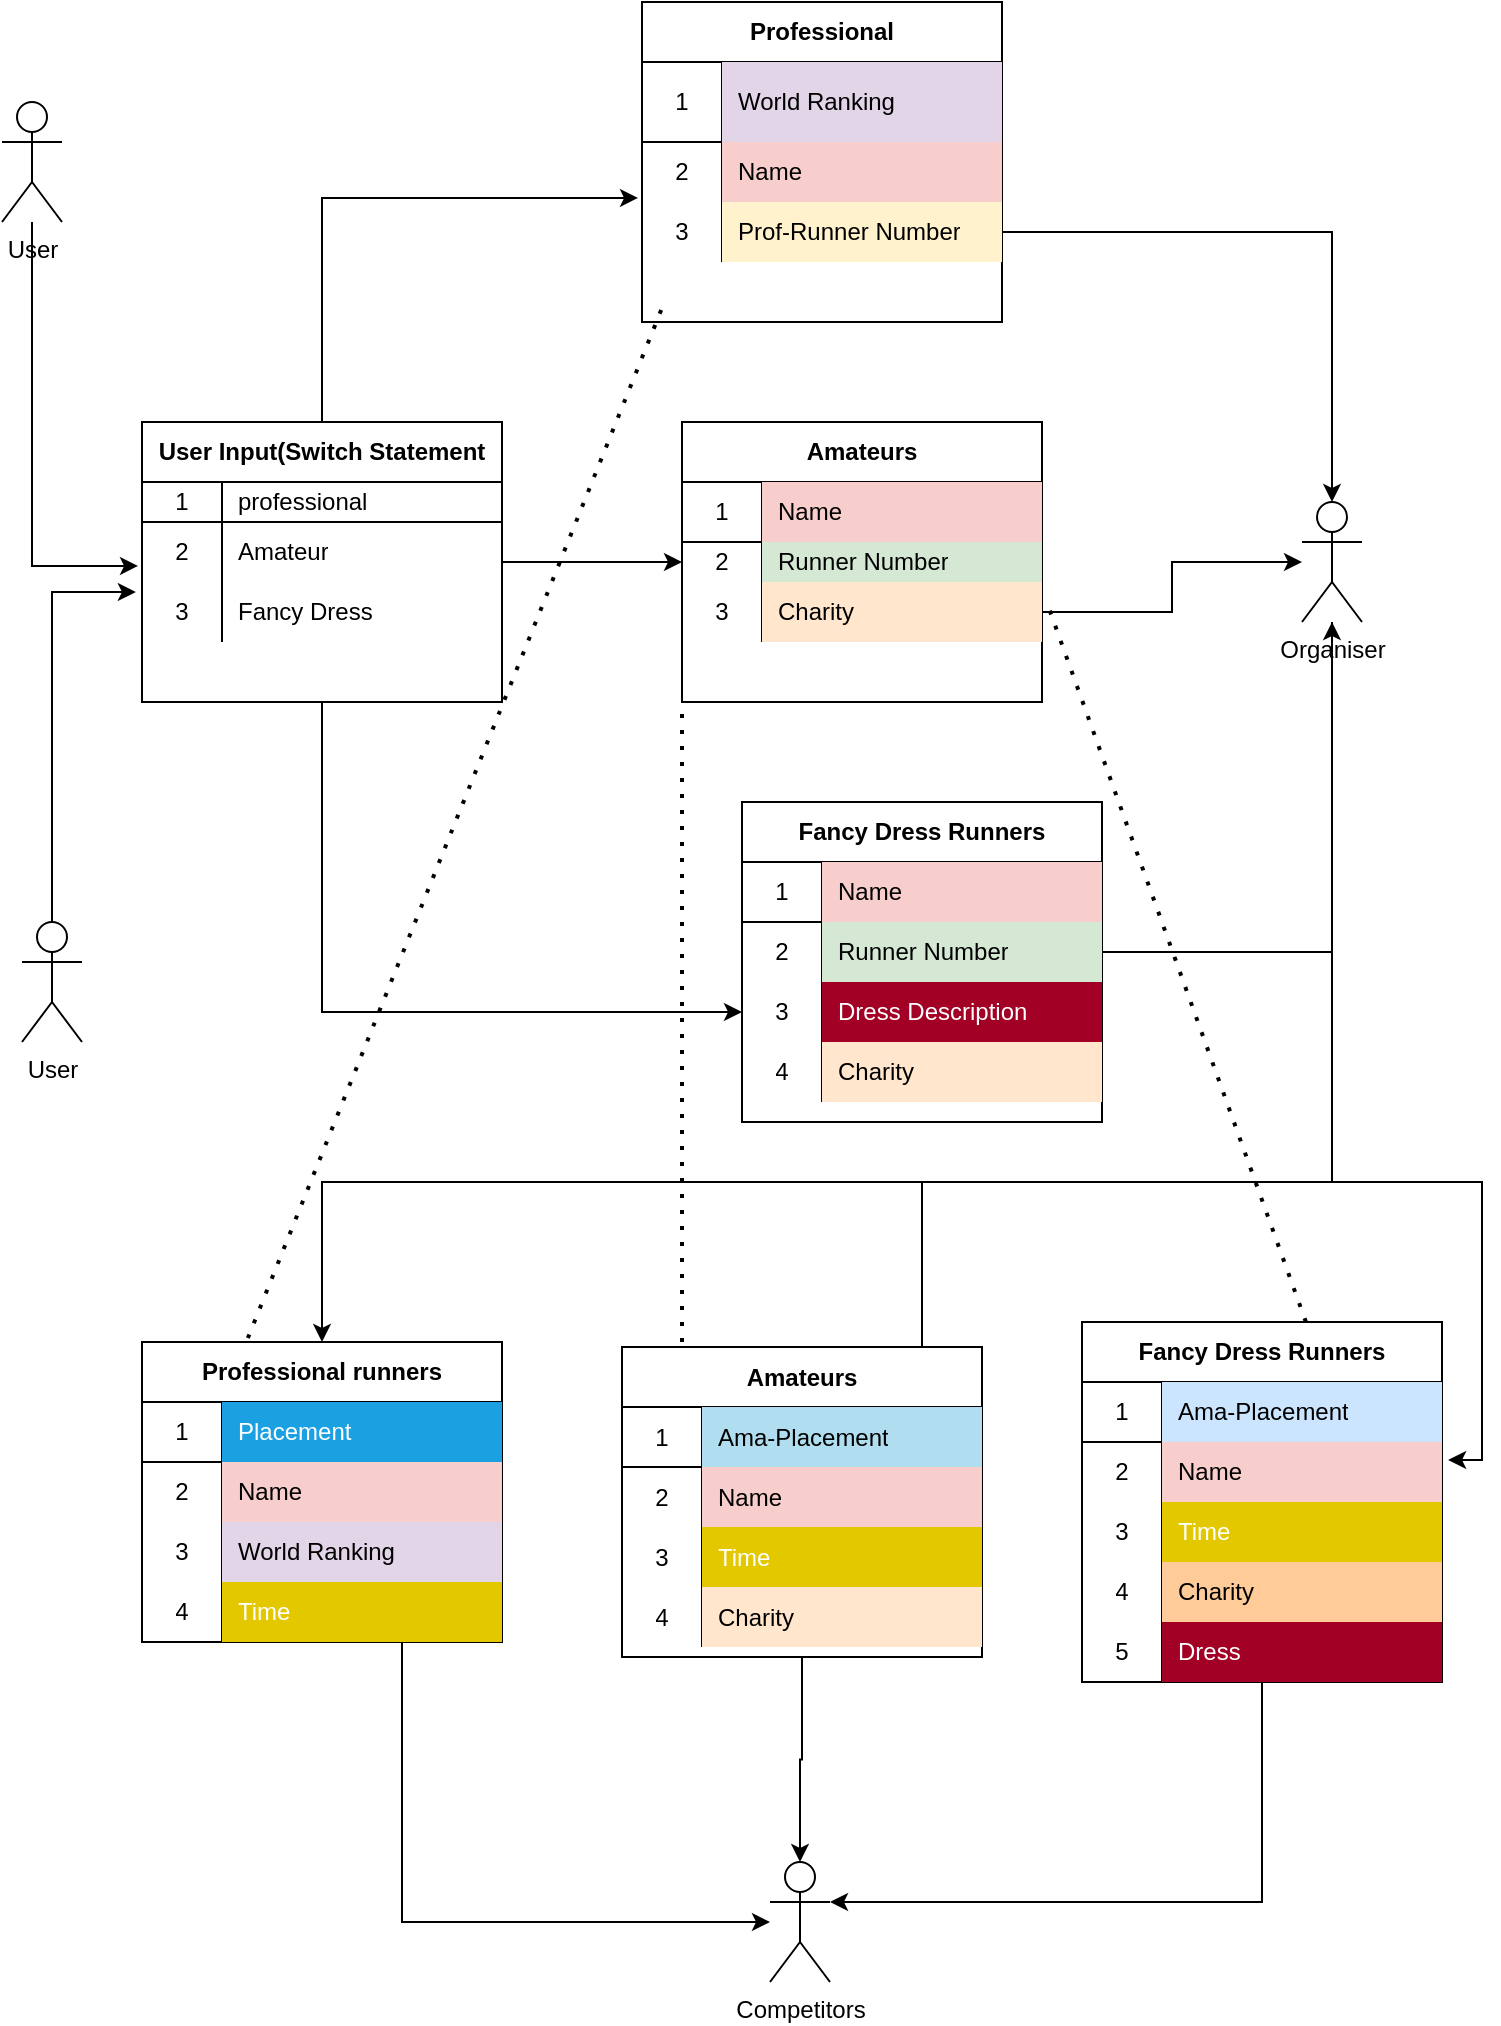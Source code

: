 <mxfile version="13.8.5" type="github">
  <diagram id="C5RBs43oDa-KdzZeNtuy" name="Page-1">
    <mxGraphModel dx="1421" dy="794" grid="1" gridSize="10" guides="1" tooltips="1" connect="1" arrows="1" fold="1" page="1" pageScale="1" pageWidth="827" pageHeight="1169" math="0" shadow="0">
      <root>
        <mxCell id="WIyWlLk6GJQsqaUBKTNV-0" />
        <mxCell id="WIyWlLk6GJQsqaUBKTNV-1" parent="WIyWlLk6GJQsqaUBKTNV-0" />
        <mxCell id="qdFF0etR3aUKThfLzW1a-10" value="Professional" style="shape=table;html=1;whiteSpace=wrap;startSize=30;container=1;collapsible=0;childLayout=tableLayout;fixedRows=1;rowLines=0;fontStyle=1;align=center;" vertex="1" parent="WIyWlLk6GJQsqaUBKTNV-1">
          <mxGeometry x="350" y="60" width="180" height="160" as="geometry" />
        </mxCell>
        <mxCell id="qdFF0etR3aUKThfLzW1a-11" value="" style="shape=partialRectangle;html=1;whiteSpace=wrap;collapsible=0;dropTarget=0;pointerEvents=0;fillColor=none;top=0;left=0;bottom=1;right=0;points=[[0,0.5],[1,0.5]];portConstraint=eastwest;" vertex="1" parent="qdFF0etR3aUKThfLzW1a-10">
          <mxGeometry y="30" width="180" height="40" as="geometry" />
        </mxCell>
        <mxCell id="qdFF0etR3aUKThfLzW1a-12" value="1" style="shape=partialRectangle;html=1;whiteSpace=wrap;connectable=0;fillColor=none;top=0;left=0;bottom=0;right=0;overflow=hidden;" vertex="1" parent="qdFF0etR3aUKThfLzW1a-11">
          <mxGeometry width="40" height="40" as="geometry" />
        </mxCell>
        <mxCell id="qdFF0etR3aUKThfLzW1a-13" value="World Ranking" style="shape=partialRectangle;html=1;whiteSpace=wrap;connectable=0;fillColor=#e1d5e7;top=0;left=0;bottom=0;right=0;align=left;spacingLeft=6;overflow=hidden;strokeColor=#9673a6;" vertex="1" parent="qdFF0etR3aUKThfLzW1a-11">
          <mxGeometry x="40" width="140" height="40" as="geometry" />
        </mxCell>
        <mxCell id="qdFF0etR3aUKThfLzW1a-14" value="" style="shape=partialRectangle;html=1;whiteSpace=wrap;collapsible=0;dropTarget=0;pointerEvents=0;fillColor=none;top=0;left=0;bottom=0;right=0;points=[[0,0.5],[1,0.5]];portConstraint=eastwest;backgroundOutline=0;" vertex="1" parent="qdFF0etR3aUKThfLzW1a-10">
          <mxGeometry y="70" width="180" height="30" as="geometry" />
        </mxCell>
        <mxCell id="qdFF0etR3aUKThfLzW1a-15" value="2" style="shape=partialRectangle;html=1;whiteSpace=wrap;connectable=0;fillColor=none;top=0;left=0;bottom=0;right=0;overflow=hidden;" vertex="1" parent="qdFF0etR3aUKThfLzW1a-14">
          <mxGeometry width="40" height="30" as="geometry" />
        </mxCell>
        <mxCell id="qdFF0etR3aUKThfLzW1a-16" value="Name" style="shape=partialRectangle;html=1;whiteSpace=wrap;connectable=0;fillColor=#f8cecc;top=0;left=0;bottom=0;right=0;align=left;spacingLeft=6;overflow=hidden;strokeColor=#b85450;" vertex="1" parent="qdFF0etR3aUKThfLzW1a-14">
          <mxGeometry x="40" width="140" height="30" as="geometry" />
        </mxCell>
        <mxCell id="qdFF0etR3aUKThfLzW1a-17" value="" style="shape=partialRectangle;html=1;whiteSpace=wrap;collapsible=0;dropTarget=0;pointerEvents=0;fillColor=none;top=0;left=0;bottom=0;right=0;points=[[0,0.5],[1,0.5]];portConstraint=eastwest;" vertex="1" parent="qdFF0etR3aUKThfLzW1a-10">
          <mxGeometry y="100" width="180" height="30" as="geometry" />
        </mxCell>
        <mxCell id="qdFF0etR3aUKThfLzW1a-18" value="3" style="shape=partialRectangle;html=1;whiteSpace=wrap;connectable=0;fillColor=none;top=0;left=0;bottom=0;right=0;overflow=hidden;" vertex="1" parent="qdFF0etR3aUKThfLzW1a-17">
          <mxGeometry width="40" height="30" as="geometry" />
        </mxCell>
        <mxCell id="qdFF0etR3aUKThfLzW1a-19" value="Prof-Runner Number" style="shape=partialRectangle;html=1;whiteSpace=wrap;connectable=0;fillColor=#fff2cc;top=0;left=0;bottom=0;right=0;align=left;spacingLeft=6;overflow=hidden;strokeColor=#d6b656;" vertex="1" parent="qdFF0etR3aUKThfLzW1a-17">
          <mxGeometry x="40" width="140" height="30" as="geometry" />
        </mxCell>
        <mxCell id="qdFF0etR3aUKThfLzW1a-20" value="Amateurs" style="shape=table;html=1;whiteSpace=wrap;startSize=30;container=1;collapsible=0;childLayout=tableLayout;fixedRows=1;rowLines=0;fontStyle=1;align=center;" vertex="1" parent="WIyWlLk6GJQsqaUBKTNV-1">
          <mxGeometry x="370" y="270" width="180" height="140" as="geometry" />
        </mxCell>
        <mxCell id="qdFF0etR3aUKThfLzW1a-21" value="" style="shape=partialRectangle;html=1;whiteSpace=wrap;collapsible=0;dropTarget=0;pointerEvents=0;fillColor=none;top=0;left=0;bottom=1;right=0;points=[[0,0.5],[1,0.5]];portConstraint=eastwest;" vertex="1" parent="qdFF0etR3aUKThfLzW1a-20">
          <mxGeometry y="30" width="180" height="30" as="geometry" />
        </mxCell>
        <mxCell id="qdFF0etR3aUKThfLzW1a-22" value="1" style="shape=partialRectangle;html=1;whiteSpace=wrap;connectable=0;fillColor=none;top=0;left=0;bottom=0;right=0;overflow=hidden;" vertex="1" parent="qdFF0etR3aUKThfLzW1a-21">
          <mxGeometry width="40" height="30" as="geometry" />
        </mxCell>
        <mxCell id="qdFF0etR3aUKThfLzW1a-23" value="Name" style="shape=partialRectangle;html=1;whiteSpace=wrap;connectable=0;fillColor=#f8cecc;top=0;left=0;bottom=0;right=0;align=left;spacingLeft=6;overflow=hidden;strokeColor=#b85450;" vertex="1" parent="qdFF0etR3aUKThfLzW1a-21">
          <mxGeometry x="40" width="140" height="30" as="geometry" />
        </mxCell>
        <mxCell id="qdFF0etR3aUKThfLzW1a-24" value="" style="shape=partialRectangle;html=1;whiteSpace=wrap;collapsible=0;dropTarget=0;pointerEvents=0;fillColor=none;top=0;left=0;bottom=0;right=0;points=[[0,0.5],[1,0.5]];portConstraint=eastwest;" vertex="1" parent="qdFF0etR3aUKThfLzW1a-20">
          <mxGeometry y="60" width="180" height="20" as="geometry" />
        </mxCell>
        <mxCell id="qdFF0etR3aUKThfLzW1a-25" value="2" style="shape=partialRectangle;html=1;whiteSpace=wrap;connectable=0;fillColor=none;top=0;left=0;bottom=0;right=0;overflow=hidden;" vertex="1" parent="qdFF0etR3aUKThfLzW1a-24">
          <mxGeometry width="40" height="20" as="geometry" />
        </mxCell>
        <mxCell id="qdFF0etR3aUKThfLzW1a-26" value="Runner Number" style="shape=partialRectangle;html=1;whiteSpace=wrap;connectable=0;fillColor=#d5e8d4;top=0;left=0;bottom=0;right=0;align=left;spacingLeft=6;overflow=hidden;strokeColor=#82b366;" vertex="1" parent="qdFF0etR3aUKThfLzW1a-24">
          <mxGeometry x="40" width="140" height="20" as="geometry" />
        </mxCell>
        <mxCell id="qdFF0etR3aUKThfLzW1a-27" value="" style="shape=partialRectangle;html=1;whiteSpace=wrap;collapsible=0;dropTarget=0;pointerEvents=0;fillColor=none;top=0;left=0;bottom=0;right=0;points=[[0,0.5],[1,0.5]];portConstraint=eastwest;" vertex="1" parent="qdFF0etR3aUKThfLzW1a-20">
          <mxGeometry y="80" width="180" height="30" as="geometry" />
        </mxCell>
        <mxCell id="qdFF0etR3aUKThfLzW1a-28" value="3" style="shape=partialRectangle;html=1;whiteSpace=wrap;connectable=0;fillColor=none;top=0;left=0;bottom=0;right=0;overflow=hidden;" vertex="1" parent="qdFF0etR3aUKThfLzW1a-27">
          <mxGeometry width="40" height="30" as="geometry" />
        </mxCell>
        <mxCell id="qdFF0etR3aUKThfLzW1a-29" value="Charity" style="shape=partialRectangle;html=1;whiteSpace=wrap;connectable=0;fillColor=#ffe6cc;top=0;left=0;bottom=0;right=0;align=left;spacingLeft=6;overflow=hidden;strokeColor=#d79b00;" vertex="1" parent="qdFF0etR3aUKThfLzW1a-27">
          <mxGeometry x="40" width="140" height="30" as="geometry" />
        </mxCell>
        <mxCell id="qdFF0etR3aUKThfLzW1a-30" value="Fancy Dress Runners" style="shape=table;html=1;whiteSpace=wrap;startSize=30;container=1;collapsible=0;childLayout=tableLayout;fixedRows=1;rowLines=0;fontStyle=1;align=center;" vertex="1" parent="WIyWlLk6GJQsqaUBKTNV-1">
          <mxGeometry x="400" y="460" width="180" height="160" as="geometry" />
        </mxCell>
        <mxCell id="qdFF0etR3aUKThfLzW1a-31" value="" style="shape=partialRectangle;html=1;whiteSpace=wrap;collapsible=0;dropTarget=0;pointerEvents=0;fillColor=none;top=0;left=0;bottom=1;right=0;points=[[0,0.5],[1,0.5]];portConstraint=eastwest;" vertex="1" parent="qdFF0etR3aUKThfLzW1a-30">
          <mxGeometry y="30" width="180" height="30" as="geometry" />
        </mxCell>
        <mxCell id="qdFF0etR3aUKThfLzW1a-32" value="1" style="shape=partialRectangle;html=1;whiteSpace=wrap;connectable=0;fillColor=none;top=0;left=0;bottom=0;right=0;overflow=hidden;" vertex="1" parent="qdFF0etR3aUKThfLzW1a-31">
          <mxGeometry width="40" height="30" as="geometry" />
        </mxCell>
        <mxCell id="qdFF0etR3aUKThfLzW1a-33" value="Name" style="shape=partialRectangle;html=1;whiteSpace=wrap;connectable=0;fillColor=#f8cecc;top=0;left=0;bottom=0;right=0;align=left;spacingLeft=6;overflow=hidden;strokeColor=#b85450;" vertex="1" parent="qdFF0etR3aUKThfLzW1a-31">
          <mxGeometry x="40" width="140" height="30" as="geometry" />
        </mxCell>
        <mxCell id="qdFF0etR3aUKThfLzW1a-34" value="" style="shape=partialRectangle;html=1;whiteSpace=wrap;collapsible=0;dropTarget=0;pointerEvents=0;fillColor=none;top=0;left=0;bottom=0;right=0;points=[[0,0.5],[1,0.5]];portConstraint=eastwest;" vertex="1" parent="qdFF0etR3aUKThfLzW1a-30">
          <mxGeometry y="60" width="180" height="30" as="geometry" />
        </mxCell>
        <mxCell id="qdFF0etR3aUKThfLzW1a-35" value="2" style="shape=partialRectangle;html=1;whiteSpace=wrap;connectable=0;fillColor=none;top=0;left=0;bottom=0;right=0;overflow=hidden;" vertex="1" parent="qdFF0etR3aUKThfLzW1a-34">
          <mxGeometry width="40" height="30" as="geometry" />
        </mxCell>
        <mxCell id="qdFF0etR3aUKThfLzW1a-36" value="Runner Number" style="shape=partialRectangle;html=1;whiteSpace=wrap;connectable=0;fillColor=#d5e8d4;top=0;left=0;bottom=0;right=0;align=left;spacingLeft=6;overflow=hidden;strokeColor=#82b366;" vertex="1" parent="qdFF0etR3aUKThfLzW1a-34">
          <mxGeometry x="40" width="140" height="30" as="geometry" />
        </mxCell>
        <mxCell id="qdFF0etR3aUKThfLzW1a-37" value="" style="shape=partialRectangle;html=1;whiteSpace=wrap;collapsible=0;dropTarget=0;pointerEvents=0;fillColor=none;top=0;left=0;bottom=0;right=0;points=[[0,0.5],[1,0.5]];portConstraint=eastwest;" vertex="1" parent="qdFF0etR3aUKThfLzW1a-30">
          <mxGeometry y="90" width="180" height="30" as="geometry" />
        </mxCell>
        <mxCell id="qdFF0etR3aUKThfLzW1a-38" value="3" style="shape=partialRectangle;html=1;whiteSpace=wrap;connectable=0;fillColor=none;top=0;left=0;bottom=0;right=0;overflow=hidden;" vertex="1" parent="qdFF0etR3aUKThfLzW1a-37">
          <mxGeometry width="40" height="30" as="geometry" />
        </mxCell>
        <mxCell id="qdFF0etR3aUKThfLzW1a-39" value="Dress Description" style="shape=partialRectangle;html=1;whiteSpace=wrap;connectable=0;fillColor=#a20025;top=0;left=0;bottom=0;right=0;align=left;spacingLeft=6;overflow=hidden;strokeColor=#6F0000;fontColor=#ffffff;" vertex="1" parent="qdFF0etR3aUKThfLzW1a-37">
          <mxGeometry x="40" width="140" height="30" as="geometry" />
        </mxCell>
        <mxCell id="qdFF0etR3aUKThfLzW1a-44" style="shape=partialRectangle;html=1;whiteSpace=wrap;collapsible=0;dropTarget=0;pointerEvents=0;fillColor=none;top=0;left=0;bottom=0;right=0;points=[[0,0.5],[1,0.5]];portConstraint=eastwest;" vertex="1" parent="qdFF0etR3aUKThfLzW1a-30">
          <mxGeometry y="120" width="180" height="30" as="geometry" />
        </mxCell>
        <mxCell id="qdFF0etR3aUKThfLzW1a-45" value="4" style="shape=partialRectangle;html=1;whiteSpace=wrap;connectable=0;fillColor=none;top=0;left=0;bottom=0;right=0;overflow=hidden;" vertex="1" parent="qdFF0etR3aUKThfLzW1a-44">
          <mxGeometry width="40" height="30" as="geometry" />
        </mxCell>
        <mxCell id="qdFF0etR3aUKThfLzW1a-46" value="Charity" style="shape=partialRectangle;html=1;whiteSpace=wrap;connectable=0;fillColor=#ffe6cc;top=0;left=0;bottom=0;right=0;align=left;spacingLeft=6;overflow=hidden;strokeColor=#d79b00;" vertex="1" parent="qdFF0etR3aUKThfLzW1a-44">
          <mxGeometry x="40" width="140" height="30" as="geometry" />
        </mxCell>
        <mxCell id="qdFF0etR3aUKThfLzW1a-52" style="edgeStyle=orthogonalEdgeStyle;rounded=0;orthogonalLoop=1;jettySize=auto;html=1;entryX=0;entryY=0.5;entryDx=0;entryDy=0;" edge="1" parent="WIyWlLk6GJQsqaUBKTNV-1" source="qdFF0etR3aUKThfLzW1a-110" target="qdFF0etR3aUKThfLzW1a-24">
          <mxGeometry relative="1" as="geometry" />
        </mxCell>
        <mxCell id="qdFF0etR3aUKThfLzW1a-125" style="edgeStyle=orthogonalEdgeStyle;rounded=0;orthogonalLoop=1;jettySize=auto;html=1;entryX=-0.011;entryY=0.733;entryDx=0;entryDy=0;entryPerimeter=0;" edge="1" parent="WIyWlLk6GJQsqaUBKTNV-1" source="qdFF0etR3aUKThfLzW1a-47" target="qdFF0etR3aUKThfLzW1a-114">
          <mxGeometry relative="1" as="geometry" />
        </mxCell>
        <mxCell id="qdFF0etR3aUKThfLzW1a-47" value="User" style="shape=umlActor;verticalLabelPosition=bottom;verticalAlign=top;html=1;outlineConnect=0;" vertex="1" parent="WIyWlLk6GJQsqaUBKTNV-1">
          <mxGeometry x="30" y="110" width="30" height="60" as="geometry" />
        </mxCell>
        <mxCell id="qdFF0etR3aUKThfLzW1a-124" style="edgeStyle=orthogonalEdgeStyle;rounded=0;orthogonalLoop=1;jettySize=auto;html=1;entryX=-0.017;entryY=0.167;entryDx=0;entryDy=0;entryPerimeter=0;" edge="1" parent="WIyWlLk6GJQsqaUBKTNV-1" source="qdFF0etR3aUKThfLzW1a-48" target="qdFF0etR3aUKThfLzW1a-117">
          <mxGeometry relative="1" as="geometry" />
        </mxCell>
        <mxCell id="qdFF0etR3aUKThfLzW1a-48" value="User" style="shape=umlActor;verticalLabelPosition=bottom;verticalAlign=top;html=1;outlineConnect=0;" vertex="1" parent="WIyWlLk6GJQsqaUBKTNV-1">
          <mxGeometry x="40" y="520" width="30" height="60" as="geometry" />
        </mxCell>
        <mxCell id="qdFF0etR3aUKThfLzW1a-134" style="edgeStyle=orthogonalEdgeStyle;rounded=0;orthogonalLoop=1;jettySize=auto;html=1;entryX=1.017;entryY=0.3;entryDx=0;entryDy=0;entryPerimeter=0;" edge="1" parent="WIyWlLk6GJQsqaUBKTNV-1" source="qdFF0etR3aUKThfLzW1a-49" target="qdFF0etR3aUKThfLzW1a-94">
          <mxGeometry relative="1" as="geometry">
            <Array as="points">
              <mxPoint x="695" y="650" />
              <mxPoint x="770" y="650" />
              <mxPoint x="770" y="789" />
            </Array>
          </mxGeometry>
        </mxCell>
        <mxCell id="qdFF0etR3aUKThfLzW1a-135" style="edgeStyle=orthogonalEdgeStyle;rounded=0;orthogonalLoop=1;jettySize=auto;html=1;entryX=0.889;entryY=0.065;entryDx=0;entryDy=0;entryPerimeter=0;" edge="1" parent="WIyWlLk6GJQsqaUBKTNV-1" source="qdFF0etR3aUKThfLzW1a-49" target="qdFF0etR3aUKThfLzW1a-73">
          <mxGeometry relative="1" as="geometry">
            <mxPoint x="680" y="420" as="sourcePoint" />
            <Array as="points">
              <mxPoint x="695" y="650" />
              <mxPoint x="490" y="650" />
            </Array>
          </mxGeometry>
        </mxCell>
        <mxCell id="qdFF0etR3aUKThfLzW1a-136" style="edgeStyle=orthogonalEdgeStyle;rounded=0;orthogonalLoop=1;jettySize=auto;html=1;" edge="1" parent="WIyWlLk6GJQsqaUBKTNV-1" source="qdFF0etR3aUKThfLzW1a-49" target="qdFF0etR3aUKThfLzW1a-61">
          <mxGeometry relative="1" as="geometry">
            <Array as="points">
              <mxPoint x="695" y="650" />
              <mxPoint x="190" y="650" />
            </Array>
          </mxGeometry>
        </mxCell>
        <mxCell id="qdFF0etR3aUKThfLzW1a-49" value="Organiser" style="shape=umlActor;verticalLabelPosition=bottom;verticalAlign=top;html=1;outlineConnect=0;" vertex="1" parent="WIyWlLk6GJQsqaUBKTNV-1">
          <mxGeometry x="680" y="310" width="30" height="60" as="geometry" />
        </mxCell>
        <mxCell id="qdFF0etR3aUKThfLzW1a-138" style="edgeStyle=orthogonalEdgeStyle;rounded=0;orthogonalLoop=1;jettySize=auto;html=1;" edge="1" parent="WIyWlLk6GJQsqaUBKTNV-1" source="qdFF0etR3aUKThfLzW1a-61" target="qdFF0etR3aUKThfLzW1a-137">
          <mxGeometry relative="1" as="geometry">
            <Array as="points">
              <mxPoint x="230" y="1020" />
            </Array>
          </mxGeometry>
        </mxCell>
        <mxCell id="qdFF0etR3aUKThfLzW1a-61" value="Professional runners" style="shape=table;html=1;whiteSpace=wrap;startSize=30;container=1;collapsible=0;childLayout=tableLayout;fixedRows=1;rowLines=0;fontStyle=1;align=center;" vertex="1" parent="WIyWlLk6GJQsqaUBKTNV-1">
          <mxGeometry x="100" y="730" width="180" height="150" as="geometry" />
        </mxCell>
        <mxCell id="qdFF0etR3aUKThfLzW1a-62" value="" style="shape=partialRectangle;html=1;whiteSpace=wrap;collapsible=0;dropTarget=0;pointerEvents=0;fillColor=none;top=0;left=0;bottom=1;right=0;points=[[0,0.5],[1,0.5]];portConstraint=eastwest;" vertex="1" parent="qdFF0etR3aUKThfLzW1a-61">
          <mxGeometry y="30" width="180" height="30" as="geometry" />
        </mxCell>
        <mxCell id="qdFF0etR3aUKThfLzW1a-63" value="1" style="shape=partialRectangle;html=1;whiteSpace=wrap;connectable=0;fillColor=none;top=0;left=0;bottom=0;right=0;overflow=hidden;" vertex="1" parent="qdFF0etR3aUKThfLzW1a-62">
          <mxGeometry width="40" height="30" as="geometry" />
        </mxCell>
        <mxCell id="qdFF0etR3aUKThfLzW1a-64" value="Placement" style="shape=partialRectangle;html=1;whiteSpace=wrap;connectable=0;fillColor=#1ba1e2;top=0;left=0;bottom=0;right=0;align=left;spacingLeft=6;overflow=hidden;strokeColor=#006EAF;fontColor=#ffffff;" vertex="1" parent="qdFF0etR3aUKThfLzW1a-62">
          <mxGeometry x="40" width="140" height="30" as="geometry" />
        </mxCell>
        <mxCell id="qdFF0etR3aUKThfLzW1a-65" value="" style="shape=partialRectangle;html=1;whiteSpace=wrap;collapsible=0;dropTarget=0;pointerEvents=0;fillColor=none;top=0;left=0;bottom=0;right=0;points=[[0,0.5],[1,0.5]];portConstraint=eastwest;" vertex="1" parent="qdFF0etR3aUKThfLzW1a-61">
          <mxGeometry y="60" width="180" height="30" as="geometry" />
        </mxCell>
        <mxCell id="qdFF0etR3aUKThfLzW1a-66" value="2" style="shape=partialRectangle;html=1;whiteSpace=wrap;connectable=0;fillColor=none;top=0;left=0;bottom=0;right=0;overflow=hidden;" vertex="1" parent="qdFF0etR3aUKThfLzW1a-65">
          <mxGeometry width="40" height="30" as="geometry" />
        </mxCell>
        <mxCell id="qdFF0etR3aUKThfLzW1a-67" value="Name" style="shape=partialRectangle;html=1;whiteSpace=wrap;connectable=0;fillColor=#f8cecc;top=0;left=0;bottom=0;right=0;align=left;spacingLeft=6;overflow=hidden;strokeColor=#b85450;" vertex="1" parent="qdFF0etR3aUKThfLzW1a-65">
          <mxGeometry x="40" width="140" height="30" as="geometry" />
        </mxCell>
        <mxCell id="qdFF0etR3aUKThfLzW1a-68" value="" style="shape=partialRectangle;html=1;whiteSpace=wrap;collapsible=0;dropTarget=0;pointerEvents=0;fillColor=none;top=0;left=0;bottom=0;right=0;points=[[0,0.5],[1,0.5]];portConstraint=eastwest;" vertex="1" parent="qdFF0etR3aUKThfLzW1a-61">
          <mxGeometry y="90" width="180" height="30" as="geometry" />
        </mxCell>
        <mxCell id="qdFF0etR3aUKThfLzW1a-69" value="3" style="shape=partialRectangle;html=1;whiteSpace=wrap;connectable=0;fillColor=none;top=0;left=0;bottom=0;right=0;overflow=hidden;" vertex="1" parent="qdFF0etR3aUKThfLzW1a-68">
          <mxGeometry width="40" height="30" as="geometry" />
        </mxCell>
        <mxCell id="qdFF0etR3aUKThfLzW1a-70" value="World Ranking" style="shape=partialRectangle;html=1;whiteSpace=wrap;connectable=0;fillColor=#e1d5e7;top=0;left=0;bottom=0;right=0;align=left;spacingLeft=6;overflow=hidden;strokeColor=#9673a6;" vertex="1" parent="qdFF0etR3aUKThfLzW1a-68">
          <mxGeometry x="40" width="140" height="30" as="geometry" />
        </mxCell>
        <mxCell id="qdFF0etR3aUKThfLzW1a-83" style="shape=partialRectangle;html=1;whiteSpace=wrap;collapsible=0;dropTarget=0;pointerEvents=0;fillColor=none;top=0;left=0;bottom=0;right=0;points=[[0,0.5],[1,0.5]];portConstraint=eastwest;" vertex="1" parent="qdFF0etR3aUKThfLzW1a-61">
          <mxGeometry y="120" width="180" height="30" as="geometry" />
        </mxCell>
        <mxCell id="qdFF0etR3aUKThfLzW1a-84" value="4" style="shape=partialRectangle;html=1;whiteSpace=wrap;connectable=0;fillColor=none;top=0;left=0;bottom=0;right=0;overflow=hidden;" vertex="1" parent="qdFF0etR3aUKThfLzW1a-83">
          <mxGeometry width="40" height="30" as="geometry" />
        </mxCell>
        <mxCell id="qdFF0etR3aUKThfLzW1a-85" value="Time" style="shape=partialRectangle;html=1;whiteSpace=wrap;connectable=0;fillColor=#e3c800;top=0;left=0;bottom=0;right=0;align=left;spacingLeft=6;overflow=hidden;strokeColor=#B09500;fontColor=#ffffff;" vertex="1" parent="qdFF0etR3aUKThfLzW1a-83">
          <mxGeometry x="40" width="140" height="30" as="geometry" />
        </mxCell>
        <mxCell id="qdFF0etR3aUKThfLzW1a-139" style="edgeStyle=orthogonalEdgeStyle;rounded=0;orthogonalLoop=1;jettySize=auto;html=1;entryX=0.5;entryY=0;entryDx=0;entryDy=0;entryPerimeter=0;" edge="1" parent="WIyWlLk6GJQsqaUBKTNV-1" source="qdFF0etR3aUKThfLzW1a-73" target="qdFF0etR3aUKThfLzW1a-137">
          <mxGeometry relative="1" as="geometry" />
        </mxCell>
        <mxCell id="qdFF0etR3aUKThfLzW1a-73" value="Amateurs" style="shape=table;html=1;whiteSpace=wrap;startSize=30;container=1;collapsible=0;childLayout=tableLayout;fixedRows=1;rowLines=0;fontStyle=1;align=center;" vertex="1" parent="WIyWlLk6GJQsqaUBKTNV-1">
          <mxGeometry x="340" y="732.5" width="180" height="155" as="geometry" />
        </mxCell>
        <mxCell id="qdFF0etR3aUKThfLzW1a-74" value="" style="shape=partialRectangle;html=1;whiteSpace=wrap;collapsible=0;dropTarget=0;pointerEvents=0;fillColor=none;top=0;left=0;bottom=1;right=0;points=[[0,0.5],[1,0.5]];portConstraint=eastwest;" vertex="1" parent="qdFF0etR3aUKThfLzW1a-73">
          <mxGeometry y="30" width="180" height="30" as="geometry" />
        </mxCell>
        <mxCell id="qdFF0etR3aUKThfLzW1a-75" value="1" style="shape=partialRectangle;html=1;whiteSpace=wrap;connectable=0;fillColor=none;top=0;left=0;bottom=0;right=0;overflow=hidden;" vertex="1" parent="qdFF0etR3aUKThfLzW1a-74">
          <mxGeometry width="40" height="30" as="geometry" />
        </mxCell>
        <mxCell id="qdFF0etR3aUKThfLzW1a-76" value="Ama-Placement" style="shape=partialRectangle;html=1;whiteSpace=wrap;connectable=0;fillColor=#b1ddf0;top=0;left=0;bottom=0;right=0;align=left;spacingLeft=6;overflow=hidden;strokeColor=#10739e;" vertex="1" parent="qdFF0etR3aUKThfLzW1a-74">
          <mxGeometry x="40" width="140" height="30" as="geometry" />
        </mxCell>
        <mxCell id="qdFF0etR3aUKThfLzW1a-77" value="" style="shape=partialRectangle;html=1;whiteSpace=wrap;collapsible=0;dropTarget=0;pointerEvents=0;fillColor=none;top=0;left=0;bottom=0;right=0;points=[[0,0.5],[1,0.5]];portConstraint=eastwest;" vertex="1" parent="qdFF0etR3aUKThfLzW1a-73">
          <mxGeometry y="60" width="180" height="30" as="geometry" />
        </mxCell>
        <mxCell id="qdFF0etR3aUKThfLzW1a-78" value="2" style="shape=partialRectangle;html=1;whiteSpace=wrap;connectable=0;fillColor=none;top=0;left=0;bottom=0;right=0;overflow=hidden;" vertex="1" parent="qdFF0etR3aUKThfLzW1a-77">
          <mxGeometry width="40" height="30" as="geometry" />
        </mxCell>
        <mxCell id="qdFF0etR3aUKThfLzW1a-79" value="Name" style="shape=partialRectangle;html=1;whiteSpace=wrap;connectable=0;fillColor=#f8cecc;top=0;left=0;bottom=0;right=0;align=left;spacingLeft=6;overflow=hidden;strokeColor=#b85450;" vertex="1" parent="qdFF0etR3aUKThfLzW1a-77">
          <mxGeometry x="40" width="140" height="30" as="geometry" />
        </mxCell>
        <mxCell id="qdFF0etR3aUKThfLzW1a-80" value="" style="shape=partialRectangle;html=1;whiteSpace=wrap;collapsible=0;dropTarget=0;pointerEvents=0;fillColor=none;top=0;left=0;bottom=0;right=0;points=[[0,0.5],[1,0.5]];portConstraint=eastwest;" vertex="1" parent="qdFF0etR3aUKThfLzW1a-73">
          <mxGeometry y="90" width="180" height="30" as="geometry" />
        </mxCell>
        <mxCell id="qdFF0etR3aUKThfLzW1a-81" value="3" style="shape=partialRectangle;html=1;whiteSpace=wrap;connectable=0;fillColor=none;top=0;left=0;bottom=0;right=0;overflow=hidden;" vertex="1" parent="qdFF0etR3aUKThfLzW1a-80">
          <mxGeometry width="40" height="30" as="geometry" />
        </mxCell>
        <mxCell id="qdFF0etR3aUKThfLzW1a-82" value="Time" style="shape=partialRectangle;html=1;whiteSpace=wrap;connectable=0;fillColor=#e3c800;top=0;left=0;bottom=0;right=0;align=left;spacingLeft=6;overflow=hidden;strokeColor=#B09500;fontColor=#ffffff;" vertex="1" parent="qdFF0etR3aUKThfLzW1a-80">
          <mxGeometry x="40" width="140" height="30" as="geometry" />
        </mxCell>
        <mxCell id="qdFF0etR3aUKThfLzW1a-86" style="shape=partialRectangle;html=1;whiteSpace=wrap;collapsible=0;dropTarget=0;pointerEvents=0;fillColor=none;top=0;left=0;bottom=0;right=0;points=[[0,0.5],[1,0.5]];portConstraint=eastwest;" vertex="1" parent="qdFF0etR3aUKThfLzW1a-73">
          <mxGeometry y="120" width="180" height="30" as="geometry" />
        </mxCell>
        <mxCell id="qdFF0etR3aUKThfLzW1a-87" value="4" style="shape=partialRectangle;html=1;whiteSpace=wrap;connectable=0;fillColor=none;top=0;left=0;bottom=0;right=0;overflow=hidden;" vertex="1" parent="qdFF0etR3aUKThfLzW1a-86">
          <mxGeometry width="40" height="30" as="geometry" />
        </mxCell>
        <mxCell id="qdFF0etR3aUKThfLzW1a-88" value="Charity" style="shape=partialRectangle;html=1;whiteSpace=wrap;connectable=0;fillColor=#ffe6cc;top=0;left=0;bottom=0;right=0;align=left;spacingLeft=6;overflow=hidden;strokeColor=#d79b00;" vertex="1" parent="qdFF0etR3aUKThfLzW1a-86">
          <mxGeometry x="40" width="140" height="30" as="geometry" />
        </mxCell>
        <mxCell id="qdFF0etR3aUKThfLzW1a-140" style="edgeStyle=orthogonalEdgeStyle;rounded=0;orthogonalLoop=1;jettySize=auto;html=1;" edge="1" parent="WIyWlLk6GJQsqaUBKTNV-1" source="qdFF0etR3aUKThfLzW1a-90" target="qdFF0etR3aUKThfLzW1a-137">
          <mxGeometry relative="1" as="geometry">
            <Array as="points">
              <mxPoint x="660" y="1010" />
            </Array>
          </mxGeometry>
        </mxCell>
        <mxCell id="qdFF0etR3aUKThfLzW1a-90" value="Fancy Dress Runners" style="shape=table;html=1;whiteSpace=wrap;startSize=30;container=1;collapsible=0;childLayout=tableLayout;fixedRows=1;rowLines=0;fontStyle=1;align=center;" vertex="1" parent="WIyWlLk6GJQsqaUBKTNV-1">
          <mxGeometry x="570" y="720" width="180" height="180" as="geometry" />
        </mxCell>
        <mxCell id="qdFF0etR3aUKThfLzW1a-91" value="" style="shape=partialRectangle;html=1;whiteSpace=wrap;collapsible=0;dropTarget=0;pointerEvents=0;fillColor=none;top=0;left=0;bottom=1;right=0;points=[[0,0.5],[1,0.5]];portConstraint=eastwest;" vertex="1" parent="qdFF0etR3aUKThfLzW1a-90">
          <mxGeometry y="30" width="180" height="30" as="geometry" />
        </mxCell>
        <mxCell id="qdFF0etR3aUKThfLzW1a-92" value="1" style="shape=partialRectangle;html=1;whiteSpace=wrap;connectable=0;fillColor=none;top=0;left=0;bottom=0;right=0;overflow=hidden;" vertex="1" parent="qdFF0etR3aUKThfLzW1a-91">
          <mxGeometry width="40" height="30" as="geometry" />
        </mxCell>
        <mxCell id="qdFF0etR3aUKThfLzW1a-93" value="Ama-Placement" style="shape=partialRectangle;html=1;whiteSpace=wrap;connectable=0;fillColor=#cce5ff;top=0;left=0;bottom=0;right=0;align=left;spacingLeft=6;overflow=hidden;strokeColor=#36393d;" vertex="1" parent="qdFF0etR3aUKThfLzW1a-91">
          <mxGeometry x="40" width="140" height="30" as="geometry" />
        </mxCell>
        <mxCell id="qdFF0etR3aUKThfLzW1a-94" value="" style="shape=partialRectangle;html=1;whiteSpace=wrap;collapsible=0;dropTarget=0;pointerEvents=0;fillColor=none;top=0;left=0;bottom=0;right=0;points=[[0,0.5],[1,0.5]];portConstraint=eastwest;" vertex="1" parent="qdFF0etR3aUKThfLzW1a-90">
          <mxGeometry y="60" width="180" height="30" as="geometry" />
        </mxCell>
        <mxCell id="qdFF0etR3aUKThfLzW1a-95" value="2" style="shape=partialRectangle;html=1;whiteSpace=wrap;connectable=0;fillColor=none;top=0;left=0;bottom=0;right=0;overflow=hidden;" vertex="1" parent="qdFF0etR3aUKThfLzW1a-94">
          <mxGeometry width="40" height="30" as="geometry" />
        </mxCell>
        <mxCell id="qdFF0etR3aUKThfLzW1a-96" value="Name" style="shape=partialRectangle;html=1;whiteSpace=wrap;connectable=0;fillColor=#f8cecc;top=0;left=0;bottom=0;right=0;align=left;spacingLeft=6;overflow=hidden;strokeColor=#b85450;" vertex="1" parent="qdFF0etR3aUKThfLzW1a-94">
          <mxGeometry x="40" width="140" height="30" as="geometry" />
        </mxCell>
        <mxCell id="qdFF0etR3aUKThfLzW1a-97" value="" style="shape=partialRectangle;html=1;whiteSpace=wrap;collapsible=0;dropTarget=0;pointerEvents=0;fillColor=none;top=0;left=0;bottom=0;right=0;points=[[0,0.5],[1,0.5]];portConstraint=eastwest;" vertex="1" parent="qdFF0etR3aUKThfLzW1a-90">
          <mxGeometry y="90" width="180" height="30" as="geometry" />
        </mxCell>
        <mxCell id="qdFF0etR3aUKThfLzW1a-98" value="3" style="shape=partialRectangle;html=1;whiteSpace=wrap;connectable=0;fillColor=none;top=0;left=0;bottom=0;right=0;overflow=hidden;" vertex="1" parent="qdFF0etR3aUKThfLzW1a-97">
          <mxGeometry width="40" height="30" as="geometry" />
        </mxCell>
        <mxCell id="qdFF0etR3aUKThfLzW1a-99" value="Time" style="shape=partialRectangle;html=1;whiteSpace=wrap;connectable=0;fillColor=#e3c800;top=0;left=0;bottom=0;right=0;align=left;spacingLeft=6;overflow=hidden;strokeColor=#B09500;fontColor=#ffffff;" vertex="1" parent="qdFF0etR3aUKThfLzW1a-97">
          <mxGeometry x="40" width="140" height="30" as="geometry" />
        </mxCell>
        <mxCell id="qdFF0etR3aUKThfLzW1a-100" style="shape=partialRectangle;html=1;whiteSpace=wrap;collapsible=0;dropTarget=0;pointerEvents=0;fillColor=none;top=0;left=0;bottom=0;right=0;points=[[0,0.5],[1,0.5]];portConstraint=eastwest;" vertex="1" parent="qdFF0etR3aUKThfLzW1a-90">
          <mxGeometry y="120" width="180" height="30" as="geometry" />
        </mxCell>
        <mxCell id="qdFF0etR3aUKThfLzW1a-101" value="4" style="shape=partialRectangle;html=1;whiteSpace=wrap;connectable=0;fillColor=none;top=0;left=0;bottom=0;right=0;overflow=hidden;" vertex="1" parent="qdFF0etR3aUKThfLzW1a-100">
          <mxGeometry width="40" height="30" as="geometry" />
        </mxCell>
        <mxCell id="qdFF0etR3aUKThfLzW1a-102" value="Charity" style="shape=partialRectangle;html=1;whiteSpace=wrap;connectable=0;fillColor=#ffcc99;top=0;left=0;bottom=0;right=0;align=left;spacingLeft=6;overflow=hidden;strokeColor=#36393d;" vertex="1" parent="qdFF0etR3aUKThfLzW1a-100">
          <mxGeometry x="40" width="140" height="30" as="geometry" />
        </mxCell>
        <mxCell id="qdFF0etR3aUKThfLzW1a-103" style="shape=partialRectangle;html=1;whiteSpace=wrap;collapsible=0;dropTarget=0;pointerEvents=0;fillColor=none;top=0;left=0;bottom=0;right=0;points=[[0,0.5],[1,0.5]];portConstraint=eastwest;" vertex="1" parent="qdFF0etR3aUKThfLzW1a-90">
          <mxGeometry y="150" width="180" height="30" as="geometry" />
        </mxCell>
        <mxCell id="qdFF0etR3aUKThfLzW1a-104" value="5" style="shape=partialRectangle;html=1;whiteSpace=wrap;connectable=0;fillColor=none;top=0;left=0;bottom=0;right=0;overflow=hidden;" vertex="1" parent="qdFF0etR3aUKThfLzW1a-103">
          <mxGeometry width="40" height="30" as="geometry" />
        </mxCell>
        <mxCell id="qdFF0etR3aUKThfLzW1a-105" value="Dress" style="shape=partialRectangle;html=1;whiteSpace=wrap;connectable=0;fillColor=#a20025;top=0;left=0;bottom=0;right=0;align=left;spacingLeft=6;overflow=hidden;strokeColor=#6F0000;fontColor=#ffffff;" vertex="1" parent="qdFF0etR3aUKThfLzW1a-103">
          <mxGeometry x="40" width="140" height="30" as="geometry" />
        </mxCell>
        <mxCell id="qdFF0etR3aUKThfLzW1a-122" style="edgeStyle=orthogonalEdgeStyle;rounded=0;orthogonalLoop=1;jettySize=auto;html=1;entryX=-0.011;entryY=-0.067;entryDx=0;entryDy=0;entryPerimeter=0;" edge="1" parent="WIyWlLk6GJQsqaUBKTNV-1" source="qdFF0etR3aUKThfLzW1a-110" target="qdFF0etR3aUKThfLzW1a-17">
          <mxGeometry relative="1" as="geometry" />
        </mxCell>
        <mxCell id="qdFF0etR3aUKThfLzW1a-123" style="edgeStyle=orthogonalEdgeStyle;rounded=0;orthogonalLoop=1;jettySize=auto;html=1;entryX=0;entryY=0.5;entryDx=0;entryDy=0;" edge="1" parent="WIyWlLk6GJQsqaUBKTNV-1" source="qdFF0etR3aUKThfLzW1a-110" target="qdFF0etR3aUKThfLzW1a-37">
          <mxGeometry relative="1" as="geometry" />
        </mxCell>
        <mxCell id="qdFF0etR3aUKThfLzW1a-110" value="User Input(Switch Statement" style="shape=table;html=1;whiteSpace=wrap;startSize=30;container=1;collapsible=0;childLayout=tableLayout;fixedRows=1;rowLines=0;fontStyle=1;align=center;" vertex="1" parent="WIyWlLk6GJQsqaUBKTNV-1">
          <mxGeometry x="100" y="270" width="180" height="140" as="geometry" />
        </mxCell>
        <mxCell id="qdFF0etR3aUKThfLzW1a-111" value="" style="shape=partialRectangle;html=1;whiteSpace=wrap;collapsible=0;dropTarget=0;pointerEvents=0;fillColor=none;top=0;left=0;bottom=1;right=0;points=[[0,0.5],[1,0.5]];portConstraint=eastwest;" vertex="1" parent="qdFF0etR3aUKThfLzW1a-110">
          <mxGeometry y="30" width="180" height="20" as="geometry" />
        </mxCell>
        <mxCell id="qdFF0etR3aUKThfLzW1a-112" value="1" style="shape=partialRectangle;html=1;whiteSpace=wrap;connectable=0;fillColor=none;top=0;left=0;bottom=0;right=0;overflow=hidden;" vertex="1" parent="qdFF0etR3aUKThfLzW1a-111">
          <mxGeometry width="40" height="20" as="geometry" />
        </mxCell>
        <mxCell id="qdFF0etR3aUKThfLzW1a-113" value="professional" style="shape=partialRectangle;html=1;whiteSpace=wrap;connectable=0;fillColor=none;top=0;left=0;bottom=0;right=0;align=left;spacingLeft=6;overflow=hidden;" vertex="1" parent="qdFF0etR3aUKThfLzW1a-111">
          <mxGeometry x="40" width="140" height="20" as="geometry" />
        </mxCell>
        <mxCell id="qdFF0etR3aUKThfLzW1a-114" value="" style="shape=partialRectangle;html=1;whiteSpace=wrap;collapsible=0;dropTarget=0;pointerEvents=0;fillColor=none;top=0;left=0;bottom=0;right=0;points=[[0,0.5],[1,0.5]];portConstraint=eastwest;" vertex="1" parent="qdFF0etR3aUKThfLzW1a-110">
          <mxGeometry y="50" width="180" height="30" as="geometry" />
        </mxCell>
        <mxCell id="qdFF0etR3aUKThfLzW1a-115" value="2" style="shape=partialRectangle;html=1;whiteSpace=wrap;connectable=0;fillColor=none;top=0;left=0;bottom=0;right=0;overflow=hidden;" vertex="1" parent="qdFF0etR3aUKThfLzW1a-114">
          <mxGeometry width="40" height="30" as="geometry" />
        </mxCell>
        <mxCell id="qdFF0etR3aUKThfLzW1a-116" value="Amateur" style="shape=partialRectangle;html=1;whiteSpace=wrap;connectable=0;fillColor=none;top=0;left=0;bottom=0;right=0;align=left;spacingLeft=6;overflow=hidden;" vertex="1" parent="qdFF0etR3aUKThfLzW1a-114">
          <mxGeometry x="40" width="140" height="30" as="geometry" />
        </mxCell>
        <mxCell id="qdFF0etR3aUKThfLzW1a-117" value="" style="shape=partialRectangle;html=1;whiteSpace=wrap;collapsible=0;dropTarget=0;pointerEvents=0;fillColor=none;top=0;left=0;bottom=0;right=0;points=[[0,0.5],[1,0.5]];portConstraint=eastwest;" vertex="1" parent="qdFF0etR3aUKThfLzW1a-110">
          <mxGeometry y="80" width="180" height="30" as="geometry" />
        </mxCell>
        <mxCell id="qdFF0etR3aUKThfLzW1a-118" value="3" style="shape=partialRectangle;html=1;whiteSpace=wrap;connectable=0;fillColor=none;top=0;left=0;bottom=0;right=0;overflow=hidden;" vertex="1" parent="qdFF0etR3aUKThfLzW1a-117">
          <mxGeometry width="40" height="30" as="geometry" />
        </mxCell>
        <mxCell id="qdFF0etR3aUKThfLzW1a-119" value="Fancy Dress" style="shape=partialRectangle;html=1;whiteSpace=wrap;connectable=0;fillColor=none;top=0;left=0;bottom=0;right=0;align=left;spacingLeft=6;overflow=hidden;" vertex="1" parent="qdFF0etR3aUKThfLzW1a-117">
          <mxGeometry x="40" width="140" height="30" as="geometry" />
        </mxCell>
        <mxCell id="qdFF0etR3aUKThfLzW1a-128" style="edgeStyle=orthogonalEdgeStyle;rounded=0;orthogonalLoop=1;jettySize=auto;html=1;entryX=0.5;entryY=0;entryDx=0;entryDy=0;entryPerimeter=0;" edge="1" parent="WIyWlLk6GJQsqaUBKTNV-1" source="qdFF0etR3aUKThfLzW1a-17" target="qdFF0etR3aUKThfLzW1a-49">
          <mxGeometry relative="1" as="geometry" />
        </mxCell>
        <mxCell id="qdFF0etR3aUKThfLzW1a-129" style="edgeStyle=orthogonalEdgeStyle;rounded=0;orthogonalLoop=1;jettySize=auto;html=1;" edge="1" parent="WIyWlLk6GJQsqaUBKTNV-1" source="qdFF0etR3aUKThfLzW1a-27" target="qdFF0etR3aUKThfLzW1a-49">
          <mxGeometry relative="1" as="geometry" />
        </mxCell>
        <mxCell id="qdFF0etR3aUKThfLzW1a-133" style="edgeStyle=orthogonalEdgeStyle;rounded=0;orthogonalLoop=1;jettySize=auto;html=1;" edge="1" parent="WIyWlLk6GJQsqaUBKTNV-1" source="qdFF0etR3aUKThfLzW1a-34" target="qdFF0etR3aUKThfLzW1a-49">
          <mxGeometry relative="1" as="geometry" />
        </mxCell>
        <mxCell id="qdFF0etR3aUKThfLzW1a-137" value="Competitors" style="shape=umlActor;verticalLabelPosition=bottom;verticalAlign=top;html=1;outlineConnect=0;" vertex="1" parent="WIyWlLk6GJQsqaUBKTNV-1">
          <mxGeometry x="414" y="990" width="30" height="60" as="geometry" />
        </mxCell>
        <mxCell id="qdFF0etR3aUKThfLzW1a-141" value="" style="endArrow=none;dashed=1;html=1;dashPattern=1 3;strokeWidth=2;exitX=0.294;exitY=-0.013;exitDx=0;exitDy=0;exitPerimeter=0;" edge="1" parent="WIyWlLk6GJQsqaUBKTNV-1" source="qdFF0etR3aUKThfLzW1a-61">
          <mxGeometry width="50" height="50" relative="1" as="geometry">
            <mxPoint x="390" y="700" as="sourcePoint" />
            <mxPoint x="360" y="213" as="targetPoint" />
          </mxGeometry>
        </mxCell>
        <mxCell id="qdFF0etR3aUKThfLzW1a-142" value="" style="endArrow=none;dashed=1;html=1;dashPattern=1 3;strokeWidth=2;entryX=0;entryY=1;entryDx=0;entryDy=0;" edge="1" parent="WIyWlLk6GJQsqaUBKTNV-1" target="qdFF0etR3aUKThfLzW1a-20">
          <mxGeometry width="50" height="50" relative="1" as="geometry">
            <mxPoint x="370" y="730" as="sourcePoint" />
            <mxPoint x="440" y="510" as="targetPoint" />
          </mxGeometry>
        </mxCell>
        <mxCell id="qdFF0etR3aUKThfLzW1a-143" value="" style="endArrow=none;dashed=1;html=1;dashPattern=1 3;strokeWidth=2;exitX=0.622;exitY=0;exitDx=0;exitDy=0;exitPerimeter=0;entryX=1.011;entryY=0.3;entryDx=0;entryDy=0;entryPerimeter=0;" edge="1" parent="WIyWlLk6GJQsqaUBKTNV-1" source="qdFF0etR3aUKThfLzW1a-90" target="qdFF0etR3aUKThfLzW1a-27">
          <mxGeometry width="50" height="50" relative="1" as="geometry">
            <mxPoint x="390" y="560" as="sourcePoint" />
            <mxPoint x="440" y="510" as="targetPoint" />
          </mxGeometry>
        </mxCell>
      </root>
    </mxGraphModel>
  </diagram>
</mxfile>
